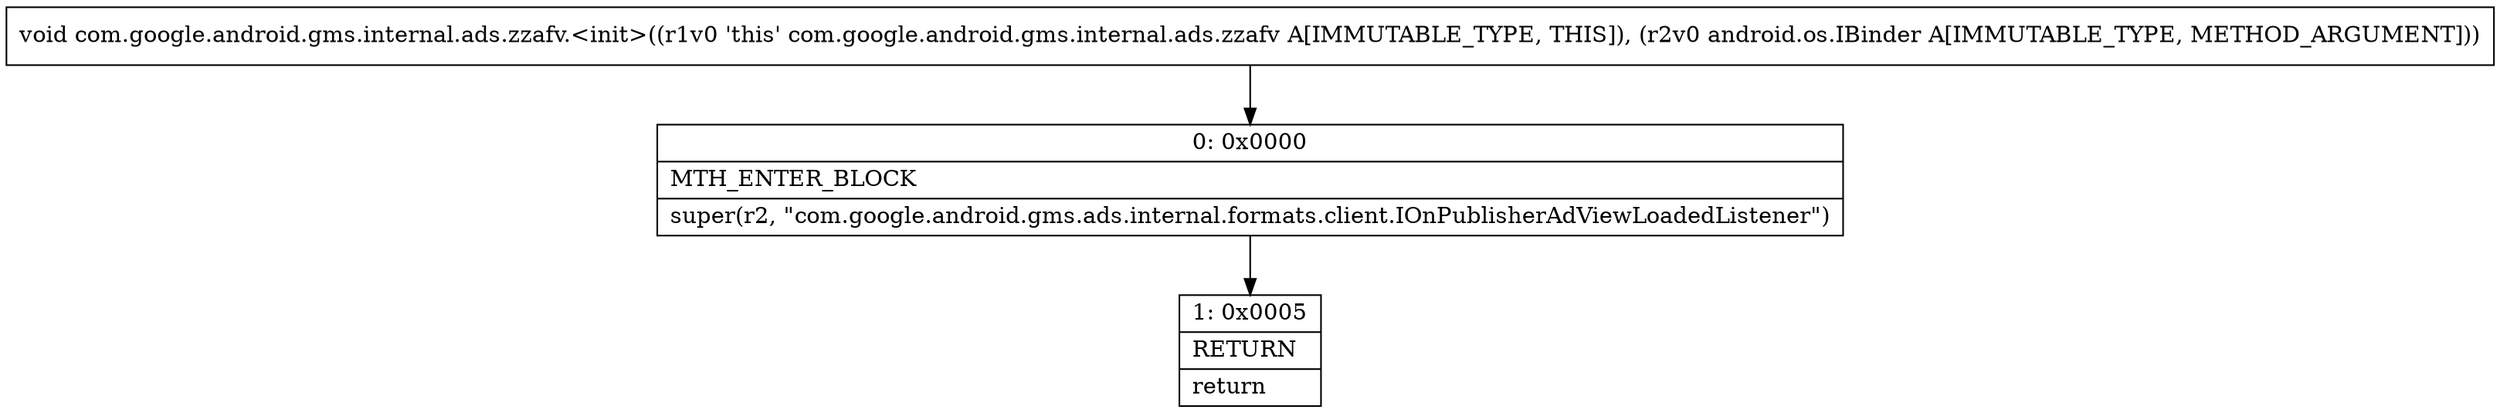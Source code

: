 digraph "CFG forcom.google.android.gms.internal.ads.zzafv.\<init\>(Landroid\/os\/IBinder;)V" {
Node_0 [shape=record,label="{0\:\ 0x0000|MTH_ENTER_BLOCK\l|super(r2, \"com.google.android.gms.ads.internal.formats.client.IOnPublisherAdViewLoadedListener\")\l}"];
Node_1 [shape=record,label="{1\:\ 0x0005|RETURN\l|return\l}"];
MethodNode[shape=record,label="{void com.google.android.gms.internal.ads.zzafv.\<init\>((r1v0 'this' com.google.android.gms.internal.ads.zzafv A[IMMUTABLE_TYPE, THIS]), (r2v0 android.os.IBinder A[IMMUTABLE_TYPE, METHOD_ARGUMENT])) }"];
MethodNode -> Node_0;
Node_0 -> Node_1;
}


